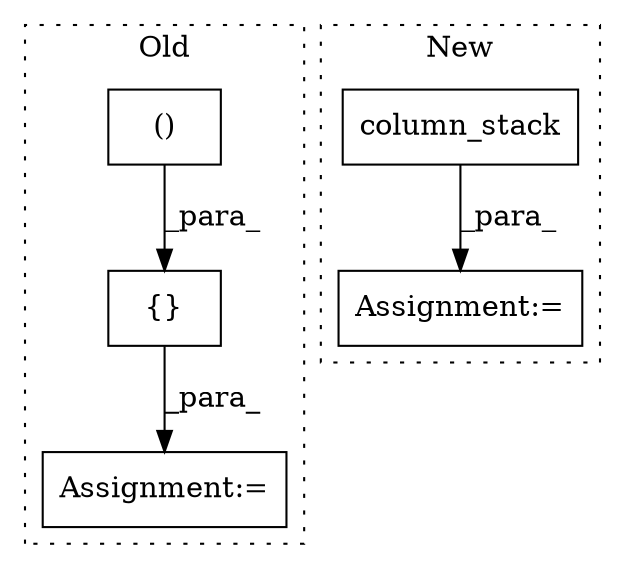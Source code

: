 digraph G {
subgraph cluster0 {
1 [label="{}" a="4" s="960,1055" l="6,2" shape="box"];
4 [label="()" a="106" s="966" l="31" shape="box"];
5 [label="Assignment:=" a="7" s="941" l="1" shape="box"];
label = "Old";
style="dotted";
}
subgraph cluster1 {
2 [label="column_stack" a="32" s="1470,1528" l="18,2" shape="box"];
3 [label="Assignment:=" a="7" s="1537" l="1" shape="box"];
label = "New";
style="dotted";
}
1 -> 5 [label="_para_"];
2 -> 3 [label="_para_"];
4 -> 1 [label="_para_"];
}